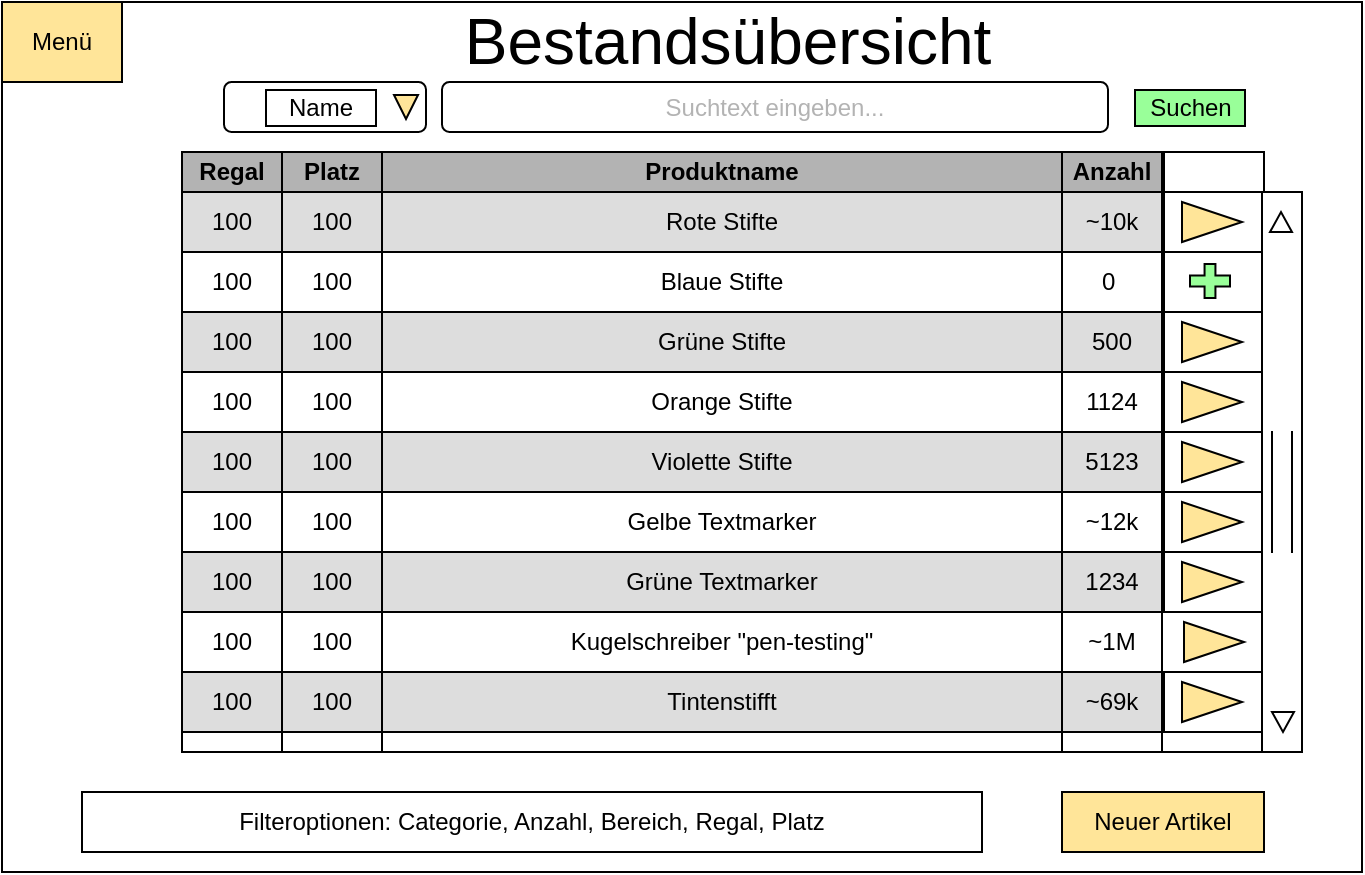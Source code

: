 <mxfile version="12.3.2" type="device" pages="1"><diagram id="zPXy7ZJ7j5uoaM0zwPOt" name="Page-1"><mxGraphModel dx="782" dy="766" grid="1" gridSize="10" guides="1" tooltips="1" connect="1" arrows="1" fold="1" page="1" pageScale="1" pageWidth="827" pageHeight="1169" math="0" shadow="0"><root><mxCell id="0"/><mxCell id="1" parent="0"/><mxCell id="Kj6vCJWp0SXtGwJfDVSz-1" value="" style="rounded=0;whiteSpace=wrap;html=1;" parent="1" vertex="1"><mxGeometry x="50" y="155" width="680" height="435" as="geometry"/></mxCell><mxCell id="Kj6vCJWp0SXtGwJfDVSz-2" value="" style="rounded=0;whiteSpace=wrap;html=1;" parent="1" vertex="1"><mxGeometry x="140" y="250" width="540" height="280" as="geometry"/></mxCell><mxCell id="Kj6vCJWp0SXtGwJfDVSz-4" value="&lt;font style=&quot;font-size: 32px&quot;&gt;Bestandsübersicht&lt;/font&gt;" style="text;html=1;strokeColor=none;fillColor=none;align=center;verticalAlign=middle;whiteSpace=wrap;rounded=0;" parent="1" vertex="1"><mxGeometry x="263" y="155" width="300" height="40" as="geometry"/></mxCell><mxCell id="Kj6vCJWp0SXtGwJfDVSz-9" value="100" style="rounded=0;whiteSpace=wrap;html=1;fillColor=#DDDDDD;" parent="1" vertex="1"><mxGeometry x="190" y="250" width="50" height="30" as="geometry"/></mxCell><mxCell id="Kj6vCJWp0SXtGwJfDVSz-10" value="100" style="rounded=0;whiteSpace=wrap;html=1;fillColor=#DDDDDD;" parent="1" vertex="1"><mxGeometry x="140" y="250" width="50" height="30" as="geometry"/></mxCell><mxCell id="Kj6vCJWp0SXtGwJfDVSz-12" value="Rote Stifte" style="rounded=0;whiteSpace=wrap;html=1;fillColor=#DDDDDD;" parent="1" vertex="1"><mxGeometry x="240" y="250" width="340" height="30" as="geometry"/></mxCell><mxCell id="Kj6vCJWp0SXtGwJfDVSz-13" value="" style="rounded=0;whiteSpace=wrap;html=1;" parent="1" vertex="1"><mxGeometry x="631" y="250" width="50" height="30" as="geometry"/></mxCell><mxCell id="Kj6vCJWp0SXtGwJfDVSz-14" value="" style="triangle;whiteSpace=wrap;html=1;strokeColor=#000000;fillColor=#FFE599;" parent="1" vertex="1"><mxGeometry x="640" y="255" width="30" height="20" as="geometry"/></mxCell><mxCell id="Kj6vCJWp0SXtGwJfDVSz-23" value="~10k" style="rounded=0;whiteSpace=wrap;html=1;fillColor=#DDDDDD;" parent="1" vertex="1"><mxGeometry x="580" y="250" width="50" height="30" as="geometry"/></mxCell><mxCell id="Kj6vCJWp0SXtGwJfDVSz-24" value="Regal" style="rounded=0;whiteSpace=wrap;html=1;fontStyle=1;fillColor=#B3B3B3;" parent="1" vertex="1"><mxGeometry x="140" y="230" width="50" height="20" as="geometry"/></mxCell><mxCell id="Kj6vCJWp0SXtGwJfDVSz-25" value="Produktname" style="rounded=0;whiteSpace=wrap;html=1;fontStyle=1;fillColor=#B3B3B3;" parent="1" vertex="1"><mxGeometry x="240" y="230" width="340" height="20" as="geometry"/></mxCell><mxCell id="Kj6vCJWp0SXtGwJfDVSz-26" value="Platz" style="rounded=0;whiteSpace=wrap;html=1;fontStyle=1;fillColor=#B3B3B3;" parent="1" vertex="1"><mxGeometry x="190" y="230" width="50" height="20" as="geometry"/></mxCell><mxCell id="Kj6vCJWp0SXtGwJfDVSz-27" value="Anzahl" style="rounded=0;whiteSpace=wrap;html=1;fontStyle=1;fillColor=#B3B3B3;" parent="1" vertex="1"><mxGeometry x="580" y="230" width="50" height="20" as="geometry"/></mxCell><mxCell id="Kj6vCJWp0SXtGwJfDVSz-28" value="" style="rounded=0;whiteSpace=wrap;html=1;fontStyle=1" parent="1" vertex="1"><mxGeometry x="631" y="230" width="50" height="20" as="geometry"/></mxCell><mxCell id="Kj6vCJWp0SXtGwJfDVSz-31" value="100" style="rounded=0;whiteSpace=wrap;html=1;" parent="1" vertex="1"><mxGeometry x="190" y="280" width="50" height="30" as="geometry"/></mxCell><mxCell id="Kj6vCJWp0SXtGwJfDVSz-32" value="100" style="rounded=0;whiteSpace=wrap;html=1;" parent="1" vertex="1"><mxGeometry x="140" y="280" width="50" height="30" as="geometry"/></mxCell><mxCell id="Kj6vCJWp0SXtGwJfDVSz-33" value="Blaue Stifte" style="rounded=0;whiteSpace=wrap;html=1;" parent="1" vertex="1"><mxGeometry x="240" y="280" width="340" height="30" as="geometry"/></mxCell><mxCell id="Kj6vCJWp0SXtGwJfDVSz-34" value="" style="rounded=0;whiteSpace=wrap;html=1;" parent="1" vertex="1"><mxGeometry x="631" y="280" width="50" height="30" as="geometry"/></mxCell><mxCell id="Kj6vCJWp0SXtGwJfDVSz-36" value="0&amp;nbsp;" style="rounded=0;whiteSpace=wrap;html=1;" parent="1" vertex="1"><mxGeometry x="580" y="280" width="50" height="30" as="geometry"/></mxCell><mxCell id="Kj6vCJWp0SXtGwJfDVSz-38" value="100" style="rounded=0;whiteSpace=wrap;html=1;fillColor=#DDDDDD;" parent="1" vertex="1"><mxGeometry x="190" y="310" width="50" height="30" as="geometry"/></mxCell><mxCell id="Kj6vCJWp0SXtGwJfDVSz-39" value="100" style="rounded=0;whiteSpace=wrap;html=1;fillColor=#DDDDDD;" parent="1" vertex="1"><mxGeometry x="140" y="310" width="50" height="30" as="geometry"/></mxCell><mxCell id="Kj6vCJWp0SXtGwJfDVSz-40" value="Grüne Stifte" style="rounded=0;whiteSpace=wrap;html=1;fillColor=#DDDDDD;" parent="1" vertex="1"><mxGeometry x="240" y="310" width="340" height="30" as="geometry"/></mxCell><mxCell id="Kj6vCJWp0SXtGwJfDVSz-41" value="" style="rounded=0;whiteSpace=wrap;html=1;" parent="1" vertex="1"><mxGeometry x="631" y="310" width="50" height="30" as="geometry"/></mxCell><mxCell id="Kj6vCJWp0SXtGwJfDVSz-42" value="" style="triangle;whiteSpace=wrap;html=1;strokeColor=#000000;fillColor=#FFE599;" parent="1" vertex="1"><mxGeometry x="640" y="315" width="30" height="20" as="geometry"/></mxCell><mxCell id="Kj6vCJWp0SXtGwJfDVSz-43" value="500" style="rounded=0;whiteSpace=wrap;html=1;fillColor=#DDDDDD;" parent="1" vertex="1"><mxGeometry x="580" y="310" width="50" height="30" as="geometry"/></mxCell><mxCell id="Kj6vCJWp0SXtGwJfDVSz-45" value="100" style="rounded=0;whiteSpace=wrap;html=1;" parent="1" vertex="1"><mxGeometry x="190" y="340" width="50" height="30" as="geometry"/></mxCell><mxCell id="Kj6vCJWp0SXtGwJfDVSz-46" value="100" style="rounded=0;whiteSpace=wrap;html=1;" parent="1" vertex="1"><mxGeometry x="140" y="340" width="50" height="30" as="geometry"/></mxCell><mxCell id="Kj6vCJWp0SXtGwJfDVSz-47" value="Orange Stifte" style="rounded=0;whiteSpace=wrap;html=1;" parent="1" vertex="1"><mxGeometry x="240" y="340" width="340" height="30" as="geometry"/></mxCell><mxCell id="Kj6vCJWp0SXtGwJfDVSz-48" value="" style="rounded=0;whiteSpace=wrap;html=1;" parent="1" vertex="1"><mxGeometry x="631" y="340" width="50" height="30" as="geometry"/></mxCell><mxCell id="Kj6vCJWp0SXtGwJfDVSz-49" value="" style="triangle;whiteSpace=wrap;html=1;strokeColor=#000000;fillColor=#FFE599;" parent="1" vertex="1"><mxGeometry x="640" y="345" width="30" height="20" as="geometry"/></mxCell><mxCell id="Kj6vCJWp0SXtGwJfDVSz-50" value="1124" style="rounded=0;whiteSpace=wrap;html=1;" parent="1" vertex="1"><mxGeometry x="580" y="340" width="50" height="30" as="geometry"/></mxCell><mxCell id="Kj6vCJWp0SXtGwJfDVSz-66" value="100" style="rounded=0;whiteSpace=wrap;html=1;fillColor=#DDDDDD;" parent="1" vertex="1"><mxGeometry x="190" y="370" width="50" height="30" as="geometry"/></mxCell><mxCell id="Kj6vCJWp0SXtGwJfDVSz-67" value="100" style="rounded=0;whiteSpace=wrap;html=1;fillColor=#DDDDDD;" parent="1" vertex="1"><mxGeometry x="140" y="370" width="50" height="30" as="geometry"/></mxCell><mxCell id="Kj6vCJWp0SXtGwJfDVSz-68" value="Violette Stifte" style="rounded=0;whiteSpace=wrap;html=1;fillColor=#DDDDDD;" parent="1" vertex="1"><mxGeometry x="240" y="370" width="340" height="30" as="geometry"/></mxCell><mxCell id="Kj6vCJWp0SXtGwJfDVSz-69" value="" style="rounded=0;whiteSpace=wrap;html=1;" parent="1" vertex="1"><mxGeometry x="631" y="370" width="50" height="30" as="geometry"/></mxCell><mxCell id="Kj6vCJWp0SXtGwJfDVSz-70" value="" style="triangle;whiteSpace=wrap;html=1;strokeColor=#000000;fillColor=#FFE599;" parent="1" vertex="1"><mxGeometry x="640" y="375" width="30" height="20" as="geometry"/></mxCell><mxCell id="Kj6vCJWp0SXtGwJfDVSz-71" value="5123" style="rounded=0;whiteSpace=wrap;html=1;fillColor=#DDDDDD;" parent="1" vertex="1"><mxGeometry x="580" y="370" width="50" height="30" as="geometry"/></mxCell><mxCell id="Kj6vCJWp0SXtGwJfDVSz-73" value="100" style="rounded=0;whiteSpace=wrap;html=1;" parent="1" vertex="1"><mxGeometry x="190" y="400" width="50" height="30" as="geometry"/></mxCell><mxCell id="Kj6vCJWp0SXtGwJfDVSz-74" value="100" style="rounded=0;whiteSpace=wrap;html=1;" parent="1" vertex="1"><mxGeometry x="140" y="400" width="50" height="30" as="geometry"/></mxCell><mxCell id="Kj6vCJWp0SXtGwJfDVSz-75" value="Gelbe Textmarker" style="rounded=0;whiteSpace=wrap;html=1;" parent="1" vertex="1"><mxGeometry x="240" y="400" width="340" height="30" as="geometry"/></mxCell><mxCell id="Kj6vCJWp0SXtGwJfDVSz-76" value="" style="rounded=0;whiteSpace=wrap;html=1;" parent="1" vertex="1"><mxGeometry x="631" y="400" width="50" height="30" as="geometry"/></mxCell><mxCell id="Kj6vCJWp0SXtGwJfDVSz-77" value="" style="triangle;whiteSpace=wrap;html=1;strokeColor=#000000;fillColor=#FFE599;" parent="1" vertex="1"><mxGeometry x="640" y="405" width="30" height="20" as="geometry"/></mxCell><mxCell id="Kj6vCJWp0SXtGwJfDVSz-78" value="~12k" style="rounded=0;whiteSpace=wrap;html=1;" parent="1" vertex="1"><mxGeometry x="580" y="400" width="50" height="30" as="geometry"/></mxCell><mxCell id="Kj6vCJWp0SXtGwJfDVSz-80" value="100" style="rounded=0;whiteSpace=wrap;html=1;fillColor=#DDDDDD;" parent="1" vertex="1"><mxGeometry x="190" y="430" width="50" height="30" as="geometry"/></mxCell><mxCell id="Kj6vCJWp0SXtGwJfDVSz-81" value="100" style="rounded=0;whiteSpace=wrap;html=1;fillColor=#DDDDDD;" parent="1" vertex="1"><mxGeometry x="140" y="430" width="50" height="30" as="geometry"/></mxCell><mxCell id="Kj6vCJWp0SXtGwJfDVSz-82" value="Grüne Textmarker" style="rounded=0;whiteSpace=wrap;html=1;fillColor=#DDDDDD;" parent="1" vertex="1"><mxGeometry x="240" y="430" width="340" height="30" as="geometry"/></mxCell><mxCell id="Kj6vCJWp0SXtGwJfDVSz-83" value="" style="rounded=0;whiteSpace=wrap;html=1;" parent="1" vertex="1"><mxGeometry x="631" y="430" width="50" height="30" as="geometry"/></mxCell><mxCell id="Kj6vCJWp0SXtGwJfDVSz-84" value="" style="triangle;whiteSpace=wrap;html=1;strokeColor=#000000;fillColor=#FFE599;" parent="1" vertex="1"><mxGeometry x="640" y="435" width="30" height="20" as="geometry"/></mxCell><mxCell id="Kj6vCJWp0SXtGwJfDVSz-85" value="1234" style="rounded=0;whiteSpace=wrap;html=1;fillColor=#DDDDDD;" parent="1" vertex="1"><mxGeometry x="580" y="430" width="50" height="30" as="geometry"/></mxCell><mxCell id="Kj6vCJWp0SXtGwJfDVSz-95" value="100" style="rounded=0;whiteSpace=wrap;html=1;" parent="1" vertex="1"><mxGeometry x="190" y="460" width="50" height="30" as="geometry"/></mxCell><mxCell id="Kj6vCJWp0SXtGwJfDVSz-96" value="100" style="rounded=0;whiteSpace=wrap;html=1;" parent="1" vertex="1"><mxGeometry x="140" y="460" width="50" height="30" as="geometry"/></mxCell><mxCell id="Kj6vCJWp0SXtGwJfDVSz-97" value="Kugelschreiber &quot;pen-testing&quot;" style="rounded=0;whiteSpace=wrap;html=1;" parent="1" vertex="1"><mxGeometry x="240" y="460" width="340" height="30" as="geometry"/></mxCell><mxCell id="Kj6vCJWp0SXtGwJfDVSz-98" value="" style="rounded=0;whiteSpace=wrap;html=1;" parent="1" vertex="1"><mxGeometry x="630" y="460" width="50" height="30" as="geometry"/></mxCell><mxCell id="Kj6vCJWp0SXtGwJfDVSz-99" value="" style="triangle;whiteSpace=wrap;html=1;strokeColor=#000000;fillColor=#FFE599;" parent="1" vertex="1"><mxGeometry x="641" y="465" width="30" height="20" as="geometry"/></mxCell><mxCell id="Kj6vCJWp0SXtGwJfDVSz-100" value="~1M" style="rounded=0;whiteSpace=wrap;html=1;" parent="1" vertex="1"><mxGeometry x="580" y="460" width="50" height="30" as="geometry"/></mxCell><mxCell id="Kj6vCJWp0SXtGwJfDVSz-102" value="100" style="rounded=0;whiteSpace=wrap;html=1;fillColor=#DDDDDD;" parent="1" vertex="1"><mxGeometry x="190" y="490" width="50" height="30" as="geometry"/></mxCell><mxCell id="Kj6vCJWp0SXtGwJfDVSz-103" value="100" style="rounded=0;whiteSpace=wrap;html=1;fillColor=#DDDDDD;" parent="1" vertex="1"><mxGeometry x="140" y="490" width="50" height="30" as="geometry"/></mxCell><mxCell id="Kj6vCJWp0SXtGwJfDVSz-104" value="Tintenstifft" style="rounded=0;whiteSpace=wrap;html=1;fillColor=#DDDDDD;" parent="1" vertex="1"><mxGeometry x="240" y="490" width="340" height="30" as="geometry"/></mxCell><mxCell id="Kj6vCJWp0SXtGwJfDVSz-105" value="" style="rounded=0;whiteSpace=wrap;html=1;" parent="1" vertex="1"><mxGeometry x="631" y="490" width="50" height="30" as="geometry"/></mxCell><mxCell id="Kj6vCJWp0SXtGwJfDVSz-106" value="" style="triangle;whiteSpace=wrap;html=1;strokeColor=#000000;fillColor=#FFE599;" parent="1" vertex="1"><mxGeometry x="640" y="495" width="30" height="20" as="geometry"/></mxCell><mxCell id="Kj6vCJWp0SXtGwJfDVSz-107" value="~69k" style="rounded=0;whiteSpace=wrap;html=1;fillColor=#DDDDDD;" parent="1" vertex="1"><mxGeometry x="580" y="490" width="50" height="30" as="geometry"/></mxCell><mxCell id="Kj6vCJWp0SXtGwJfDVSz-109" value="" style="rounded=0;whiteSpace=wrap;html=1;" parent="1" vertex="1"><mxGeometry x="140" y="520" width="50" height="10" as="geometry"/></mxCell><mxCell id="Kj6vCJWp0SXtGwJfDVSz-110" value="" style="rounded=0;whiteSpace=wrap;html=1;" parent="1" vertex="1"><mxGeometry x="190" y="520" width="50" height="10" as="geometry"/></mxCell><mxCell id="Kj6vCJWp0SXtGwJfDVSz-111" value="" style="rounded=0;whiteSpace=wrap;html=1;" parent="1" vertex="1"><mxGeometry x="240" y="520" width="340" height="10" as="geometry"/></mxCell><mxCell id="Kj6vCJWp0SXtGwJfDVSz-112" value="" style="rounded=0;whiteSpace=wrap;html=1;" parent="1" vertex="1"><mxGeometry x="580" y="520" width="50" height="10" as="geometry"/></mxCell><mxCell id="Kj6vCJWp0SXtGwJfDVSz-113" value="" style="rounded=0;whiteSpace=wrap;html=1;" parent="1" vertex="1"><mxGeometry x="630" y="520" width="50" height="10" as="geometry"/></mxCell><mxCell id="Kj6vCJWp0SXtGwJfDVSz-117" value="" style="shape=cross;whiteSpace=wrap;html=1;size=0.32;fillColor=#99FF99;" parent="1" vertex="1"><mxGeometry x="644" y="286" width="20" height="17" as="geometry"/></mxCell><mxCell id="Kj6vCJWp0SXtGwJfDVSz-125" value="&lt;font color=&quot;#b3b3b3&quot;&gt;Suchtext eingeben...&lt;/font&gt;" style="rounded=1;whiteSpace=wrap;html=1;" parent="1" vertex="1"><mxGeometry x="270" y="195" width="333" height="25" as="geometry"/></mxCell><mxCell id="Kj6vCJWp0SXtGwJfDVSz-127" value="Neuer Artikel" style="rounded=0;whiteSpace=wrap;html=1;fillColor=#FFE599;" parent="1" vertex="1"><mxGeometry x="580" y="550" width="101" height="30" as="geometry"/></mxCell><mxCell id="Kj6vCJWp0SXtGwJfDVSz-128" value="Filteroptionen: Categorie, Anzahl, Bereich, Regal, Platz" style="rounded=0;whiteSpace=wrap;html=1;" parent="1" vertex="1"><mxGeometry x="90" y="550" width="450" height="30" as="geometry"/></mxCell><mxCell id="pMK8K_GZLH2-Ep37AIAL-1" value="Menü" style="rounded=0;whiteSpace=wrap;html=1;fillColor=#FFE599;" parent="1" vertex="1"><mxGeometry x="50" y="155" width="60" height="40" as="geometry"/></mxCell><mxCell id="mmAs2wUOph5KtF38Urjm-1" value="" style="rounded=0;whiteSpace=wrap;html=1;" parent="1" vertex="1"><mxGeometry x="680" y="250" width="20" height="280" as="geometry"/></mxCell><mxCell id="mmAs2wUOph5KtF38Urjm-2" value="" style="shape=partialRectangle;whiteSpace=wrap;html=1;top=0;bottom=0;fillColor=none;" parent="1" vertex="1"><mxGeometry x="685" y="370" width="10" height="60" as="geometry"/></mxCell><mxCell id="mmAs2wUOph5KtF38Urjm-3" value="" style="html=1;shadow=0;dashed=0;align=center;verticalAlign=middle;shape=mxgraph.arrows2.arrow;dy=0.6;dx=40;direction=south;notch=0;" parent="1" vertex="1"><mxGeometry x="685" y="510" width="11" height="10" as="geometry"/></mxCell><mxCell id="mmAs2wUOph5KtF38Urjm-4" value="" style="html=1;shadow=0;dashed=0;align=center;verticalAlign=middle;shape=mxgraph.arrows2.arrow;dy=0.6;dx=40;direction=north;notch=0;" parent="1" vertex="1"><mxGeometry x="684" y="260" width="11" height="10" as="geometry"/></mxCell><mxCell id="VsBhXXxqjrQIqvz6Lvju-6" value="" style="rounded=1;whiteSpace=wrap;html=1;" parent="1" vertex="1"><mxGeometry x="161" y="195" width="101" height="25" as="geometry"/></mxCell><mxCell id="VsBhXXxqjrQIqvz6Lvju-7" value="" style="triangle;whiteSpace=wrap;html=1;rotation=90;fillColor=#FFE599;" parent="1" vertex="1"><mxGeometry x="246" y="201.5" width="12" height="12" as="geometry"/></mxCell><mxCell id="VsBhXXxqjrQIqvz6Lvju-9" value="&lt;span style=&quot;white-space: normal&quot;&gt;Name&lt;/span&gt;" style="rounded=0;whiteSpace=wrap;html=1;" parent="1" vertex="1"><mxGeometry x="182" y="199" width="55" height="18" as="geometry"/></mxCell><mxCell id="VsBhXXxqjrQIqvz6Lvju-10" value="&lt;span style=&quot;white-space: normal&quot;&gt;Suchen&lt;/span&gt;" style="rounded=0;whiteSpace=wrap;html=1;fillColor=#99FF99;" parent="1" vertex="1"><mxGeometry x="616.5" y="199" width="55" height="18" as="geometry"/></mxCell></root></mxGraphModel></diagram></mxfile>